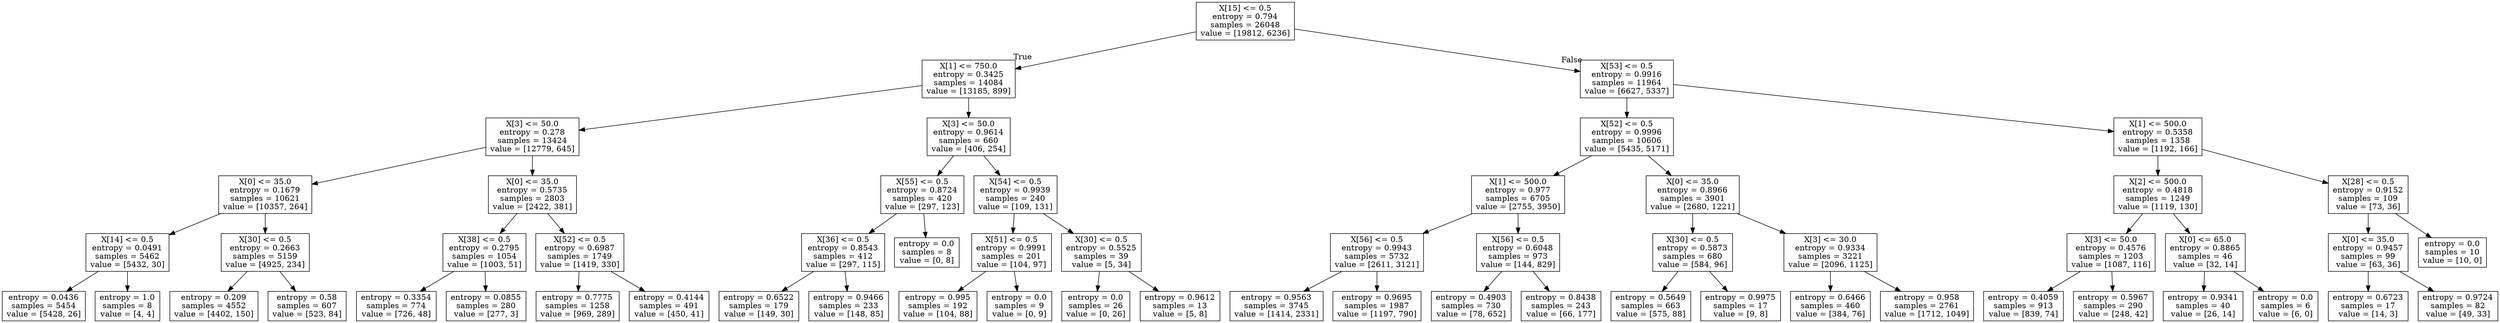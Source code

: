 digraph Tree {
node [shape=box] ;
0 [label="X[15] <= 0.5\nentropy = 0.794\nsamples = 26048\nvalue = [19812, 6236]"] ;
1 [label="X[1] <= 750.0\nentropy = 0.3425\nsamples = 14084\nvalue = [13185, 899]"] ;
0 -> 1 [labeldistance=2.5, labelangle=45, headlabel="True"] ;
2 [label="X[3] <= 50.0\nentropy = 0.278\nsamples = 13424\nvalue = [12779, 645]"] ;
1 -> 2 ;
3 [label="X[0] <= 35.0\nentropy = 0.1679\nsamples = 10621\nvalue = [10357, 264]"] ;
2 -> 3 ;
4 [label="X[14] <= 0.5\nentropy = 0.0491\nsamples = 5462\nvalue = [5432, 30]"] ;
3 -> 4 ;
5 [label="entropy = 0.0436\nsamples = 5454\nvalue = [5428, 26]"] ;
4 -> 5 ;
6 [label="entropy = 1.0\nsamples = 8\nvalue = [4, 4]"] ;
4 -> 6 ;
7 [label="X[30] <= 0.5\nentropy = 0.2663\nsamples = 5159\nvalue = [4925, 234]"] ;
3 -> 7 ;
8 [label="entropy = 0.209\nsamples = 4552\nvalue = [4402, 150]"] ;
7 -> 8 ;
9 [label="entropy = 0.58\nsamples = 607\nvalue = [523, 84]"] ;
7 -> 9 ;
10 [label="X[0] <= 35.0\nentropy = 0.5735\nsamples = 2803\nvalue = [2422, 381]"] ;
2 -> 10 ;
11 [label="X[38] <= 0.5\nentropy = 0.2795\nsamples = 1054\nvalue = [1003, 51]"] ;
10 -> 11 ;
12 [label="entropy = 0.3354\nsamples = 774\nvalue = [726, 48]"] ;
11 -> 12 ;
13 [label="entropy = 0.0855\nsamples = 280\nvalue = [277, 3]"] ;
11 -> 13 ;
14 [label="X[52] <= 0.5\nentropy = 0.6987\nsamples = 1749\nvalue = [1419, 330]"] ;
10 -> 14 ;
15 [label="entropy = 0.7775\nsamples = 1258\nvalue = [969, 289]"] ;
14 -> 15 ;
16 [label="entropy = 0.4144\nsamples = 491\nvalue = [450, 41]"] ;
14 -> 16 ;
17 [label="X[3] <= 50.0\nentropy = 0.9614\nsamples = 660\nvalue = [406, 254]"] ;
1 -> 17 ;
18 [label="X[55] <= 0.5\nentropy = 0.8724\nsamples = 420\nvalue = [297, 123]"] ;
17 -> 18 ;
19 [label="X[36] <= 0.5\nentropy = 0.8543\nsamples = 412\nvalue = [297, 115]"] ;
18 -> 19 ;
20 [label="entropy = 0.6522\nsamples = 179\nvalue = [149, 30]"] ;
19 -> 20 ;
21 [label="entropy = 0.9466\nsamples = 233\nvalue = [148, 85]"] ;
19 -> 21 ;
22 [label="entropy = 0.0\nsamples = 8\nvalue = [0, 8]"] ;
18 -> 22 ;
23 [label="X[54] <= 0.5\nentropy = 0.9939\nsamples = 240\nvalue = [109, 131]"] ;
17 -> 23 ;
24 [label="X[51] <= 0.5\nentropy = 0.9991\nsamples = 201\nvalue = [104, 97]"] ;
23 -> 24 ;
25 [label="entropy = 0.995\nsamples = 192\nvalue = [104, 88]"] ;
24 -> 25 ;
26 [label="entropy = 0.0\nsamples = 9\nvalue = [0, 9]"] ;
24 -> 26 ;
27 [label="X[30] <= 0.5\nentropy = 0.5525\nsamples = 39\nvalue = [5, 34]"] ;
23 -> 27 ;
28 [label="entropy = 0.0\nsamples = 26\nvalue = [0, 26]"] ;
27 -> 28 ;
29 [label="entropy = 0.9612\nsamples = 13\nvalue = [5, 8]"] ;
27 -> 29 ;
30 [label="X[53] <= 0.5\nentropy = 0.9916\nsamples = 11964\nvalue = [6627, 5337]"] ;
0 -> 30 [labeldistance=2.5, labelangle=-45, headlabel="False"] ;
31 [label="X[52] <= 0.5\nentropy = 0.9996\nsamples = 10606\nvalue = [5435, 5171]"] ;
30 -> 31 ;
32 [label="X[1] <= 500.0\nentropy = 0.977\nsamples = 6705\nvalue = [2755, 3950]"] ;
31 -> 32 ;
33 [label="X[56] <= 0.5\nentropy = 0.9943\nsamples = 5732\nvalue = [2611, 3121]"] ;
32 -> 33 ;
34 [label="entropy = 0.9563\nsamples = 3745\nvalue = [1414, 2331]"] ;
33 -> 34 ;
35 [label="entropy = 0.9695\nsamples = 1987\nvalue = [1197, 790]"] ;
33 -> 35 ;
36 [label="X[56] <= 0.5\nentropy = 0.6048\nsamples = 973\nvalue = [144, 829]"] ;
32 -> 36 ;
37 [label="entropy = 0.4903\nsamples = 730\nvalue = [78, 652]"] ;
36 -> 37 ;
38 [label="entropy = 0.8438\nsamples = 243\nvalue = [66, 177]"] ;
36 -> 38 ;
39 [label="X[0] <= 35.0\nentropy = 0.8966\nsamples = 3901\nvalue = [2680, 1221]"] ;
31 -> 39 ;
40 [label="X[30] <= 0.5\nentropy = 0.5873\nsamples = 680\nvalue = [584, 96]"] ;
39 -> 40 ;
41 [label="entropy = 0.5649\nsamples = 663\nvalue = [575, 88]"] ;
40 -> 41 ;
42 [label="entropy = 0.9975\nsamples = 17\nvalue = [9, 8]"] ;
40 -> 42 ;
43 [label="X[3] <= 30.0\nentropy = 0.9334\nsamples = 3221\nvalue = [2096, 1125]"] ;
39 -> 43 ;
44 [label="entropy = 0.6466\nsamples = 460\nvalue = [384, 76]"] ;
43 -> 44 ;
45 [label="entropy = 0.958\nsamples = 2761\nvalue = [1712, 1049]"] ;
43 -> 45 ;
46 [label="X[1] <= 500.0\nentropy = 0.5358\nsamples = 1358\nvalue = [1192, 166]"] ;
30 -> 46 ;
47 [label="X[2] <= 500.0\nentropy = 0.4818\nsamples = 1249\nvalue = [1119, 130]"] ;
46 -> 47 ;
48 [label="X[3] <= 50.0\nentropy = 0.4576\nsamples = 1203\nvalue = [1087, 116]"] ;
47 -> 48 ;
49 [label="entropy = 0.4059\nsamples = 913\nvalue = [839, 74]"] ;
48 -> 49 ;
50 [label="entropy = 0.5967\nsamples = 290\nvalue = [248, 42]"] ;
48 -> 50 ;
51 [label="X[0] <= 65.0\nentropy = 0.8865\nsamples = 46\nvalue = [32, 14]"] ;
47 -> 51 ;
52 [label="entropy = 0.9341\nsamples = 40\nvalue = [26, 14]"] ;
51 -> 52 ;
53 [label="entropy = 0.0\nsamples = 6\nvalue = [6, 0]"] ;
51 -> 53 ;
54 [label="X[28] <= 0.5\nentropy = 0.9152\nsamples = 109\nvalue = [73, 36]"] ;
46 -> 54 ;
55 [label="X[0] <= 35.0\nentropy = 0.9457\nsamples = 99\nvalue = [63, 36]"] ;
54 -> 55 ;
56 [label="entropy = 0.6723\nsamples = 17\nvalue = [14, 3]"] ;
55 -> 56 ;
57 [label="entropy = 0.9724\nsamples = 82\nvalue = [49, 33]"] ;
55 -> 57 ;
58 [label="entropy = 0.0\nsamples = 10\nvalue = [10, 0]"] ;
54 -> 58 ;
}